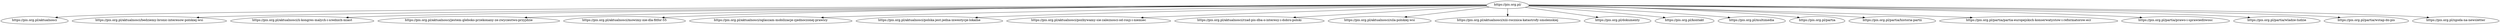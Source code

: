 digraph tree {
	"https://pis.org.pl/" [label="https://pis.org.pl/", shape=egg]
	"https://pis.org.pl/aktualnosci" [label="https://pis.org.pl/aktualnosci", shape=egg]
	"https://pis.org.pl/aktualnosci/bedziemy-bronic-interesow-polskiej-wsi" [label="https://pis.org.pl/aktualnosci/bedziemy-bronic-interesow-polskiej-wsi", shape=egg]
	"https://pis.org.pl/aktualnosci/ii-kongres-malych-i-srednich-miast" [label="https://pis.org.pl/aktualnosci/ii-kongres-malych-i-srednich-miast", shape=egg]
	"https://pis.org.pl/aktualnosci/jestem-gleboko-przekonany-ze-zwyciestwo-przyjdzie" [label="https://pis.org.pl/aktualnosci/jestem-gleboko-przekonany-ze-zwyciestwo-przyjdzie", shape=egg]
	"https://pis.org.pl/aktualnosci/mowimy-nie-dla-fitfor-55" [label="https://pis.org.pl/aktualnosci/mowimy-nie-dla-fitfor-55", shape=egg]
	"https://pis.org.pl/aktualnosci/oglaszam-mobilizacje-zjednoczonej-prawicy" [label="https://pis.org.pl/aktualnosci/oglaszam-mobilizacje-zjednoczonej-prawicy", shape=egg]
	"https://pis.org.pl/aktualnosci/polska-jest-jedna-inwestycje-lokalne" [label="https://pis.org.pl/aktualnosci/polska-jest-jedna-inwestycje-lokalne", shape=egg]
	"https://pis.org.pl/aktualnosci/pozbywamy-sie-zaleznosci-od-rosji-i-niemiec" [label="https://pis.org.pl/aktualnosci/pozbywamy-sie-zaleznosci-od-rosji-i-niemiec", shape=egg]
	"https://pis.org.pl/aktualnosci/rzad-pis-dba-o-interesy-i-dobro-polski" [label="https://pis.org.pl/aktualnosci/rzad-pis-dba-o-interesy-i-dobro-polski", shape=egg]
	"https://pis.org.pl/aktualnosci/sila-polskiej-wsi" [label="https://pis.org.pl/aktualnosci/sila-polskiej-wsi", shape=egg]
	"https://pis.org.pl/aktualnosci/xiii-rocznica-katastrofy-smolenskiej" [label="https://pis.org.pl/aktualnosci/xiii-rocznica-katastrofy-smolenskiej", shape=egg]
	"https://pis.org.pl/dokumenty" [label="https://pis.org.pl/dokumenty", shape=egg]
	"https://pis.org.pl/kontakt" [label="https://pis.org.pl/kontakt", shape=egg]
	"https://pis.org.pl/multimedia" [label="https://pis.org.pl/multimedia", shape=egg]
	"https://pis.org.pl/partia" [label="https://pis.org.pl/partia", shape=egg]
	"https://pis.org.pl/partia/historia-partii" [label="https://pis.org.pl/partia/historia-partii", shape=egg]
	"https://pis.org.pl/partia/partia-europejskich-konserwatystow-i-reformatorow-ecr" [label="https://pis.org.pl/partia/partia-europejskich-konserwatystow-i-reformatorow-ecr", shape=egg]
	"https://pis.org.pl/partia/prawo-i-sprawiedliwosc" [label="https://pis.org.pl/partia/prawo-i-sprawiedliwosc", shape=egg]
	"https://pis.org.pl/partia/wladze-ludzie" [label="https://pis.org.pl/partia/wladze-ludzie", shape=egg]
	"https://pis.org.pl/partia/wstap-do-pis" [label="https://pis.org.pl/partia/wstap-do-pis", shape=egg]
	"https://pis.org.pl/zgoda-na-newsletter" [label="https://pis.org.pl/zgoda-na-newsletter", shape=egg]

	"https://pis.org.pl/" -> "https://pis.org.pl/partia/wstap-do-pis"
	"https://pis.org.pl/" -> "https://pis.org.pl/partia/partia-europejskich-konserwatystow-i-reformatorow-ecr"
	"https://pis.org.pl/" -> "https://pis.org.pl/aktualnosci"
	"https://pis.org.pl/" -> "https://pis.org.pl/partia"
	"https://pis.org.pl/" -> "https://pis.org.pl/multimedia"
	"https://pis.org.pl/" -> "https://pis.org.pl/dokumenty"
	"https://pis.org.pl/" -> "https://pis.org.pl/kontakt"
	"https://pis.org.pl/" -> "https://pis.org.pl/aktualnosci/xiii-rocznica-katastrofy-smolenskiej"
	"https://pis.org.pl/" -> "https://pis.org.pl/aktualnosci/bedziemy-bronic-interesow-polskiej-wsi"
	"https://pis.org.pl/" -> "https://pis.org.pl/aktualnosci/sila-polskiej-wsi"
	"https://pis.org.pl/" -> "https://pis.org.pl/aktualnosci/pozbywamy-sie-zaleznosci-od-rosji-i-niemiec"
	"https://pis.org.pl/" -> "https://pis.org.pl/aktualnosci/rzad-pis-dba-o-interesy-i-dobro-polski"
	"https://pis.org.pl/" -> "https://pis.org.pl/aktualnosci/oglaszam-mobilizacje-zjednoczonej-prawicy"
	"https://pis.org.pl/" -> "https://pis.org.pl/aktualnosci/jestem-gleboko-przekonany-ze-zwyciestwo-przyjdzie"
	"https://pis.org.pl/" -> "https://pis.org.pl/aktualnosci/polska-jest-jedna-inwestycje-lokalne"
	"https://pis.org.pl/" -> "https://pis.org.pl/aktualnosci/mowimy-nie-dla-fitfor-55"
	"https://pis.org.pl/" -> "https://pis.org.pl/aktualnosci/ii-kongres-malych-i-srednich-miast"
	"https://pis.org.pl/" -> "https://pis.org.pl/partia/historia-partii"
	"https://pis.org.pl/" -> "https://pis.org.pl/partia/prawo-i-sprawiedliwosc"
	"https://pis.org.pl/" -> "https://pis.org.pl/zgoda-na-newsletter"
	"https://pis.org.pl/" -> "https://pis.org.pl/partia/wladze-ludzie"
}